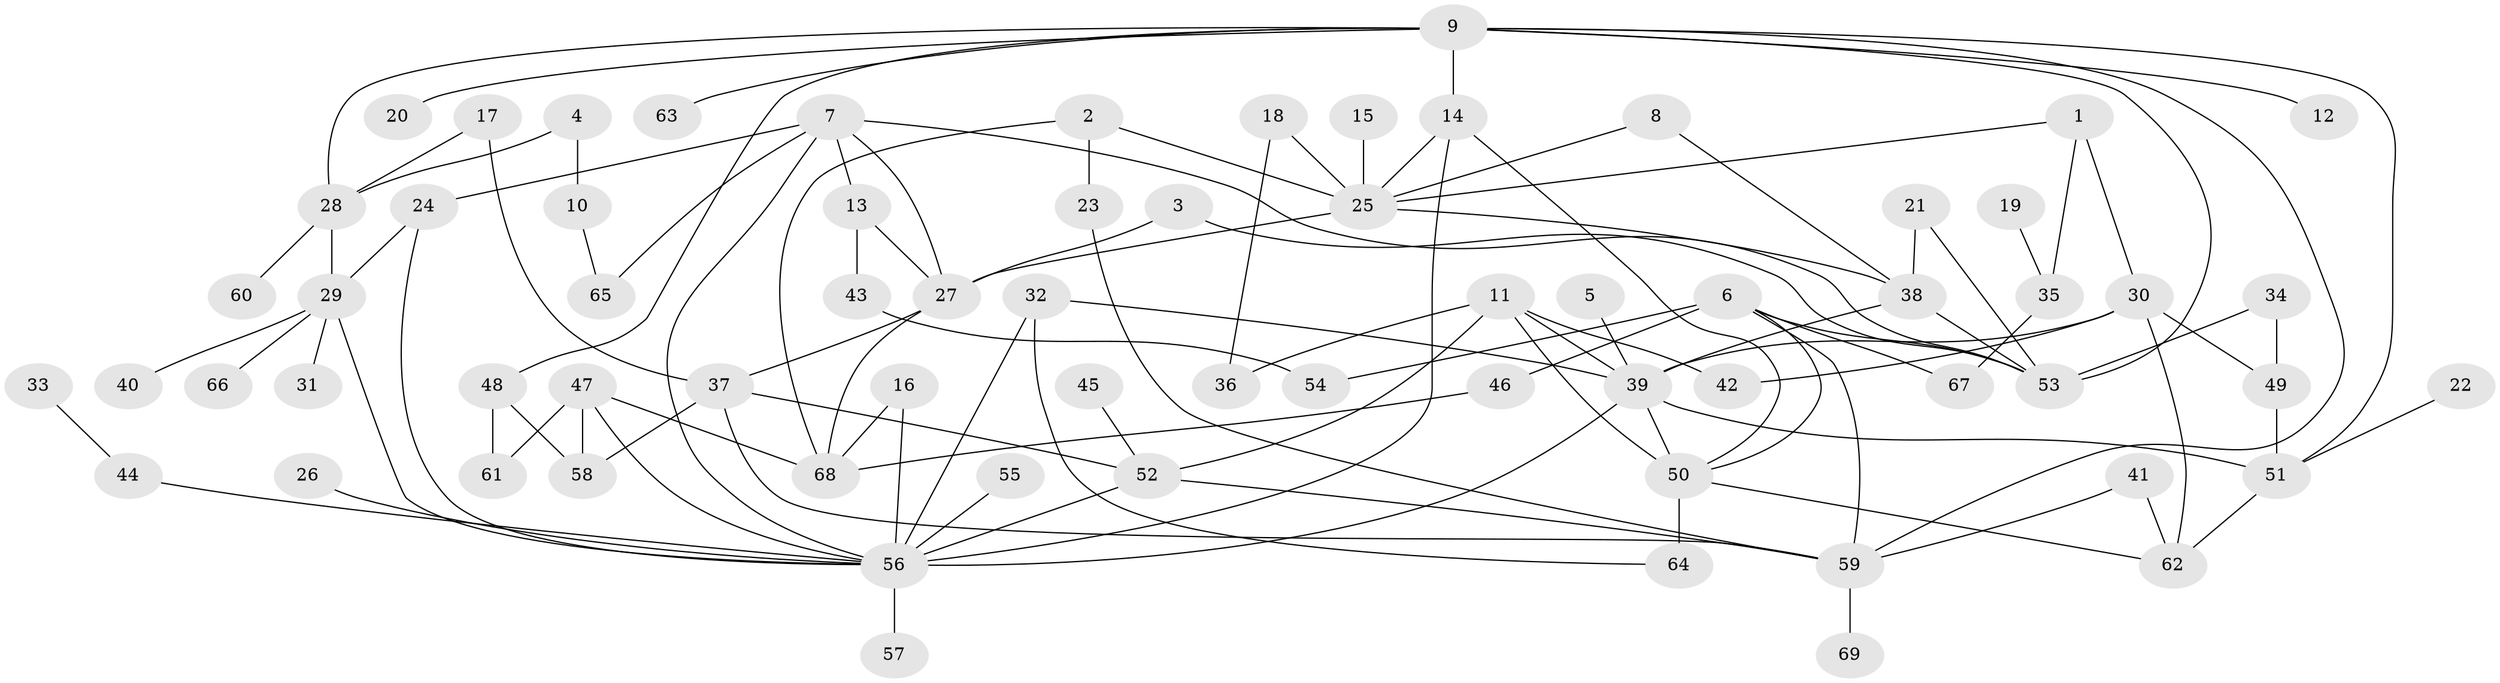 // original degree distribution, {8: 0.014492753623188406, 5: 0.07971014492753623, 4: 0.08695652173913043, 6: 0.028985507246376812, 3: 0.2246376811594203, 7: 0.014492753623188406, 2: 0.2898550724637681, 1: 0.2608695652173913}
// Generated by graph-tools (version 1.1) at 2025/49/03/09/25 03:49:22]
// undirected, 69 vertices, 110 edges
graph export_dot {
graph [start="1"]
  node [color=gray90,style=filled];
  1;
  2;
  3;
  4;
  5;
  6;
  7;
  8;
  9;
  10;
  11;
  12;
  13;
  14;
  15;
  16;
  17;
  18;
  19;
  20;
  21;
  22;
  23;
  24;
  25;
  26;
  27;
  28;
  29;
  30;
  31;
  32;
  33;
  34;
  35;
  36;
  37;
  38;
  39;
  40;
  41;
  42;
  43;
  44;
  45;
  46;
  47;
  48;
  49;
  50;
  51;
  52;
  53;
  54;
  55;
  56;
  57;
  58;
  59;
  60;
  61;
  62;
  63;
  64;
  65;
  66;
  67;
  68;
  69;
  1 -- 25 [weight=1.0];
  1 -- 30 [weight=1.0];
  1 -- 35 [weight=1.0];
  2 -- 23 [weight=1.0];
  2 -- 25 [weight=1.0];
  2 -- 68 [weight=1.0];
  3 -- 27 [weight=1.0];
  3 -- 53 [weight=1.0];
  4 -- 10 [weight=1.0];
  4 -- 28 [weight=1.0];
  5 -- 39 [weight=1.0];
  6 -- 46 [weight=1.0];
  6 -- 50 [weight=1.0];
  6 -- 53 [weight=1.0];
  6 -- 54 [weight=1.0];
  6 -- 59 [weight=1.0];
  6 -- 67 [weight=1.0];
  7 -- 13 [weight=1.0];
  7 -- 24 [weight=1.0];
  7 -- 27 [weight=1.0];
  7 -- 53 [weight=1.0];
  7 -- 56 [weight=1.0];
  7 -- 65 [weight=1.0];
  8 -- 25 [weight=1.0];
  8 -- 38 [weight=1.0];
  9 -- 12 [weight=1.0];
  9 -- 14 [weight=1.0];
  9 -- 20 [weight=1.0];
  9 -- 28 [weight=1.0];
  9 -- 48 [weight=1.0];
  9 -- 51 [weight=1.0];
  9 -- 53 [weight=1.0];
  9 -- 59 [weight=1.0];
  9 -- 63 [weight=1.0];
  10 -- 65 [weight=1.0];
  11 -- 36 [weight=1.0];
  11 -- 39 [weight=1.0];
  11 -- 42 [weight=1.0];
  11 -- 50 [weight=1.0];
  11 -- 52 [weight=1.0];
  13 -- 27 [weight=1.0];
  13 -- 43 [weight=1.0];
  14 -- 25 [weight=1.0];
  14 -- 50 [weight=1.0];
  14 -- 56 [weight=2.0];
  15 -- 25 [weight=1.0];
  16 -- 56 [weight=1.0];
  16 -- 68 [weight=1.0];
  17 -- 28 [weight=1.0];
  17 -- 37 [weight=1.0];
  18 -- 25 [weight=1.0];
  18 -- 36 [weight=1.0];
  19 -- 35 [weight=1.0];
  21 -- 38 [weight=1.0];
  21 -- 53 [weight=1.0];
  22 -- 51 [weight=1.0];
  23 -- 59 [weight=1.0];
  24 -- 29 [weight=1.0];
  24 -- 56 [weight=1.0];
  25 -- 27 [weight=1.0];
  25 -- 38 [weight=1.0];
  26 -- 56 [weight=1.0];
  27 -- 37 [weight=1.0];
  27 -- 68 [weight=1.0];
  28 -- 29 [weight=1.0];
  28 -- 60 [weight=1.0];
  29 -- 31 [weight=1.0];
  29 -- 40 [weight=1.0];
  29 -- 56 [weight=1.0];
  29 -- 66 [weight=1.0];
  30 -- 39 [weight=1.0];
  30 -- 42 [weight=1.0];
  30 -- 49 [weight=1.0];
  30 -- 62 [weight=1.0];
  32 -- 39 [weight=1.0];
  32 -- 56 [weight=1.0];
  32 -- 64 [weight=1.0];
  33 -- 44 [weight=1.0];
  34 -- 49 [weight=1.0];
  34 -- 53 [weight=1.0];
  35 -- 67 [weight=1.0];
  37 -- 52 [weight=1.0];
  37 -- 58 [weight=1.0];
  37 -- 59 [weight=1.0];
  38 -- 39 [weight=1.0];
  38 -- 53 [weight=2.0];
  39 -- 50 [weight=1.0];
  39 -- 51 [weight=1.0];
  39 -- 56 [weight=1.0];
  41 -- 59 [weight=1.0];
  41 -- 62 [weight=1.0];
  43 -- 54 [weight=1.0];
  44 -- 56 [weight=1.0];
  45 -- 52 [weight=1.0];
  46 -- 68 [weight=1.0];
  47 -- 56 [weight=1.0];
  47 -- 58 [weight=1.0];
  47 -- 61 [weight=1.0];
  47 -- 68 [weight=1.0];
  48 -- 58 [weight=1.0];
  48 -- 61 [weight=1.0];
  49 -- 51 [weight=1.0];
  50 -- 62 [weight=1.0];
  50 -- 64 [weight=2.0];
  51 -- 62 [weight=1.0];
  52 -- 56 [weight=1.0];
  52 -- 59 [weight=1.0];
  55 -- 56 [weight=1.0];
  56 -- 57 [weight=1.0];
  59 -- 69 [weight=1.0];
}
